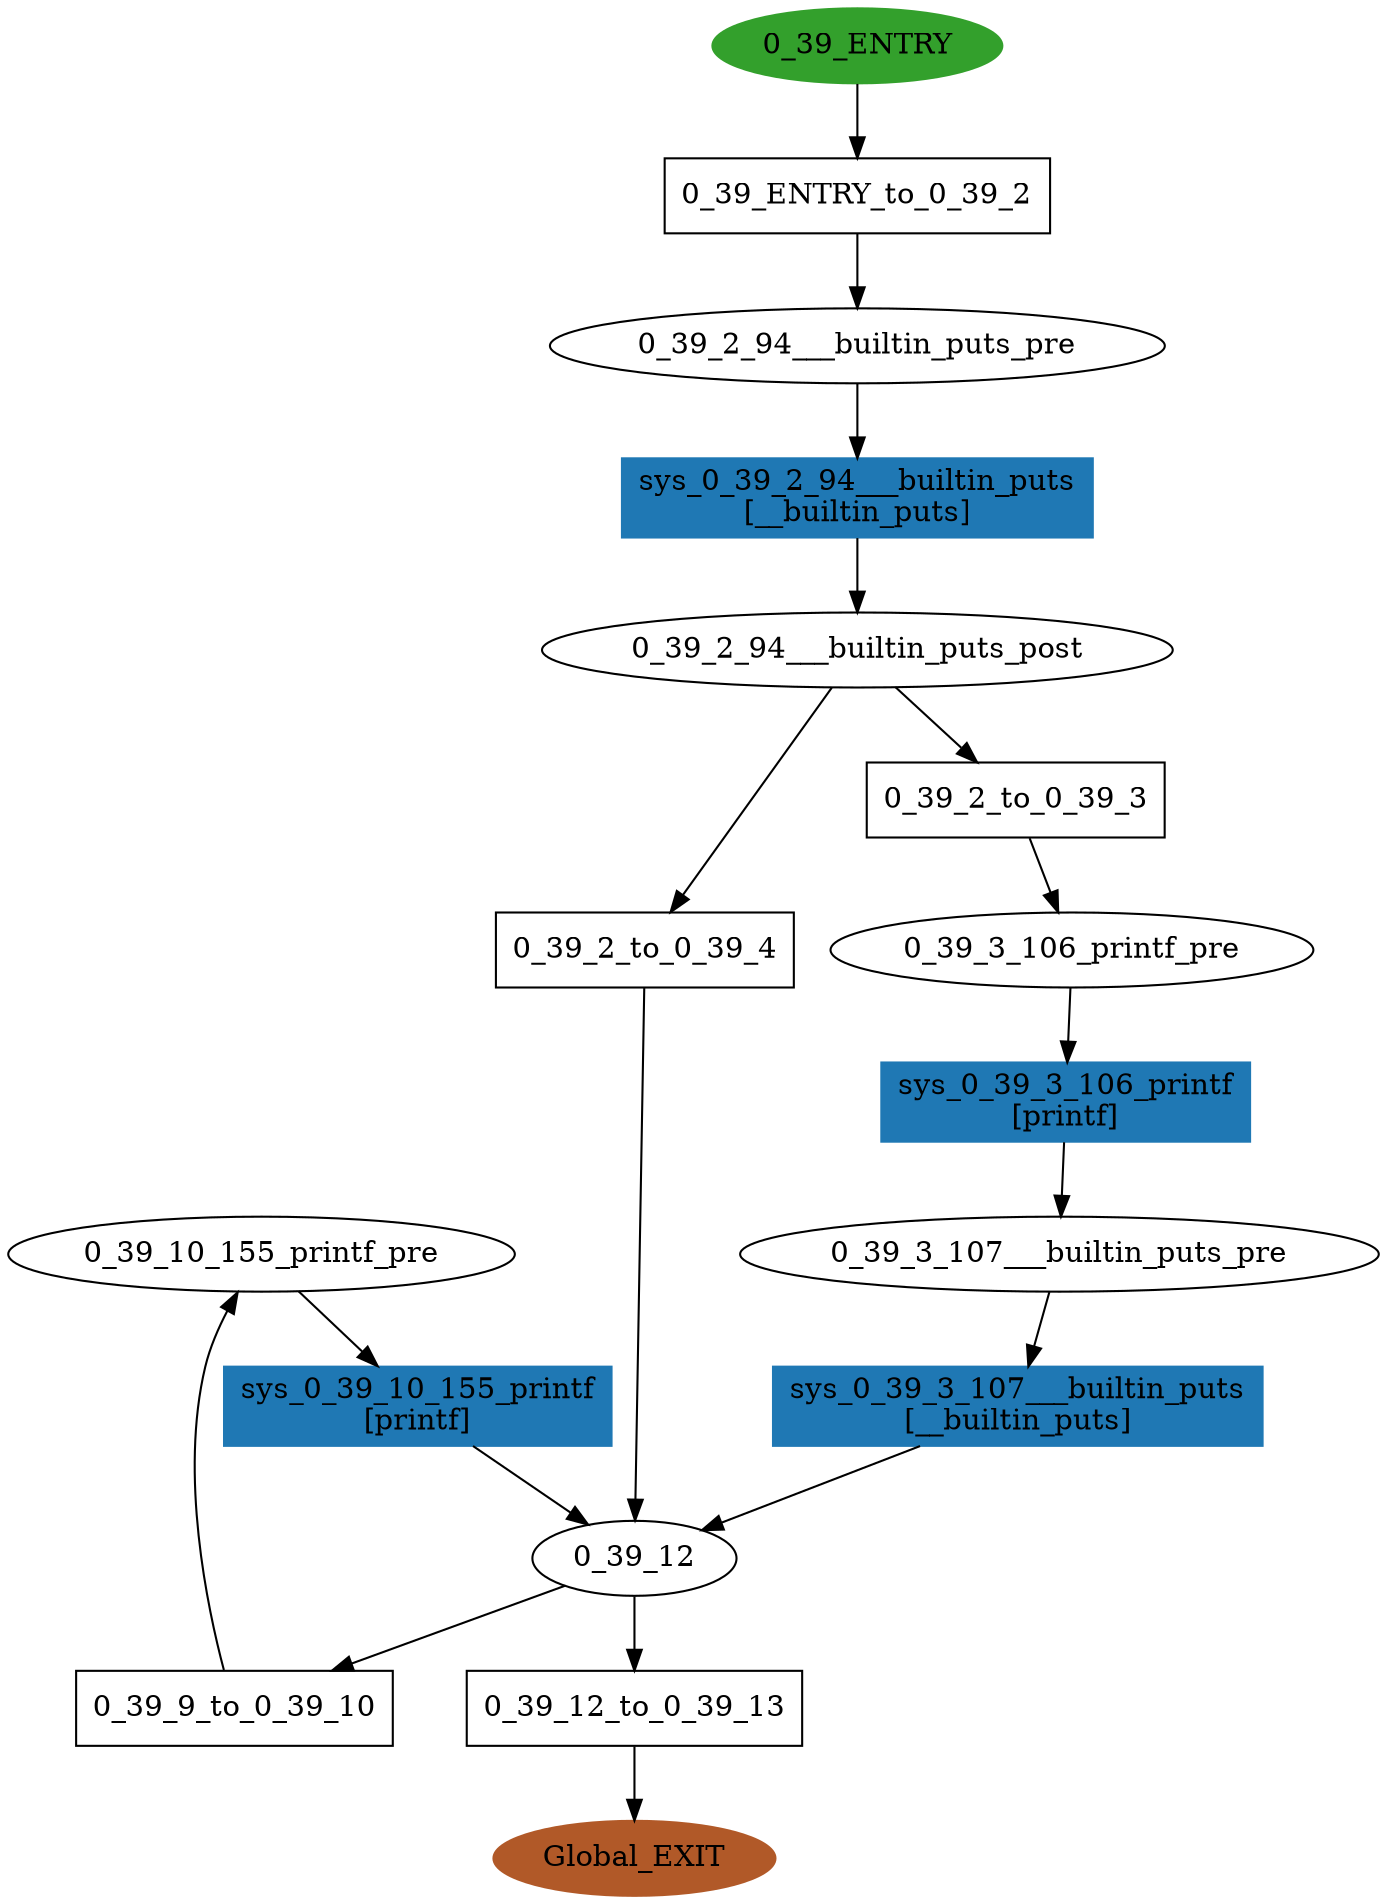 digraph model { 
compound=true; 
node  [style="filled", colorscheme="paired12"];  "0_39_10_155_printf_pre" [shape=ellipse, style=""];
  "0_39_3_106_printf_pre" [shape=ellipse, style=""];
  "0_39_2_94___builtin_puts_post" [shape=ellipse, style=""];
  "0_39_2_94___builtin_puts_pre" [shape=ellipse, style=""];
  "0_39_3_107___builtin_puts_pre" [shape=ellipse, style=""];
  "0_39_ENTRY" [shape=ellipse, color=4, style=filled];
  "Global_EXIT" [shape=ellipse, color=12, style=filled];
  "0_39_12" [shape=ellipse, style=""];
  "0_39_12_to_0_39_13" [shape=box, style=""];
  "0_39_12_to_0_39_13" [label="0_39_12_to_0_39_13\n"];
  "sys_0_39_3_106_printf" [shape=box, style=""];
  "sys_0_39_3_106_printf" [color=2, style=filled];
  "sys_0_39_3_106_printf" [label="sys_0_39_3_106_printf\n[printf]"];
  "sys_0_39_3_107___builtin_puts" [shape=box, style=""];
  "sys_0_39_3_107___builtin_puts" [color=2, style=filled];
  "sys_0_39_3_107___builtin_puts" [label="sys_0_39_3_107___builtin_puts\n[__builtin_puts]"];
  "sys_0_39_10_155_printf" [shape=box, style=""];
  "sys_0_39_10_155_printf" [color=2, style=filled];
  "sys_0_39_10_155_printf" [label="sys_0_39_10_155_printf\n[printf]"];
  "0_39_ENTRY_to_0_39_2" [shape=box, style=""];
  "0_39_ENTRY_to_0_39_2" [label="0_39_ENTRY_to_0_39_2\n"];
  "sys_0_39_2_94___builtin_puts" [shape=box, style=""];
  "sys_0_39_2_94___builtin_puts" [color=2, style=filled];
  "sys_0_39_2_94___builtin_puts" [label="sys_0_39_2_94___builtin_puts\n[__builtin_puts]"];
  "0_39_2_to_0_39_4" [shape=box, style=""];
  "0_39_2_to_0_39_4" [label="0_39_2_to_0_39_4\n"];
  "0_39_2_to_0_39_3" [shape=box, style=""];
  "0_39_2_to_0_39_3" [label="0_39_2_to_0_39_3\n"];
  "0_39_9_to_0_39_10" [shape=box, style=""];
  "0_39_9_to_0_39_10" [label="0_39_9_to_0_39_10\n"];
  "0_39_10_155_printf_pre" -> "sys_0_39_10_155_printf" [label="", arrowhead="normal"];
  "0_39_2_94___builtin_puts_pre" -> "sys_0_39_2_94___builtin_puts" [label="", arrowhead="normal"];
  "sys_0_39_3_107___builtin_puts" -> "0_39_12" [label="", arrowhead="normal"];
  "0_39_3_107___builtin_puts_pre" -> "sys_0_39_3_107___builtin_puts" [label="", arrowhead="normal"];
  "0_39_2_94___builtin_puts_post" -> "0_39_2_to_0_39_3" [label="", arrowhead="normal"];
  "0_39_12_to_0_39_13" -> "Global_EXIT" [label="", arrowhead="normal"];
  "sys_0_39_3_106_printf" -> "0_39_3_107___builtin_puts_pre" [label="", arrowhead="normal"];
  "0_39_2_94___builtin_puts_post" -> "0_39_2_to_0_39_4" [label="", arrowhead="normal"];
  "0_39_2_to_0_39_4" -> "0_39_12" [label="", arrowhead="normal"];
  "0_39_ENTRY" -> "0_39_ENTRY_to_0_39_2" [label="", arrowhead="normal"];
  "0_39_ENTRY_to_0_39_2" -> "0_39_2_94___builtin_puts_pre" [label="", arrowhead="normal"];
  "sys_0_39_2_94___builtin_puts" -> "0_39_2_94___builtin_puts_post" [label="", arrowhead="normal"];
  "0_39_12" -> "0_39_9_to_0_39_10" [label="", arrowhead="normal"];
  "sys_0_39_10_155_printf" -> "0_39_12" [label="", arrowhead="normal"];
  "0_39_2_to_0_39_3" -> "0_39_3_106_printf_pre" [label="", arrowhead="normal"];
  "0_39_3_106_printf_pre" -> "sys_0_39_3_106_printf" [label="", arrowhead="normal"];
  "0_39_12" -> "0_39_12_to_0_39_13" [label="", arrowhead="normal"];
  "0_39_9_to_0_39_10" -> "0_39_10_155_printf_pre" [label="", arrowhead="normal"];
}
